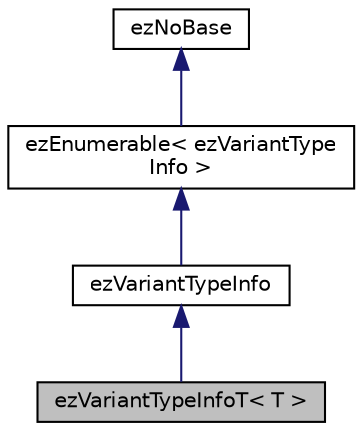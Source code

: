 digraph "ezVariantTypeInfoT&lt; T &gt;"
{
 // LATEX_PDF_SIZE
  edge [fontname="Helvetica",fontsize="10",labelfontname="Helvetica",labelfontsize="10"];
  node [fontname="Helvetica",fontsize="10",shape=record];
  Node1 [label="ezVariantTypeInfoT\< T \>",height=0.2,width=0.4,color="black", fillcolor="grey75", style="filled", fontcolor="black",tooltip="Helper template used by EZ_DEFINE_CUSTOM_VARIANT_TYPE."];
  Node2 -> Node1 [dir="back",color="midnightblue",fontsize="10",style="solid",fontname="Helvetica"];
  Node2 [label="ezVariantTypeInfo",height=0.2,width=0.4,color="black", fillcolor="white", style="filled",URL="$db/d00/classez_variant_type_info.htm",tooltip="Defines functions to allow the full feature set of ezVariant to be used."];
  Node3 -> Node2 [dir="back",color="midnightblue",fontsize="10",style="solid",fontname="Helvetica"];
  Node3 [label="ezEnumerable\< ezVariantType\lInfo \>",height=0.2,width=0.4,color="black", fillcolor="white", style="filled",URL="$d5/d0b/classez_enumerable.htm",tooltip=" "];
  Node4 -> Node3 [dir="back",color="midnightblue",fontsize="10",style="solid",fontname="Helvetica"];
  Node4 [label="ezNoBase",height=0.2,width=0.4,color="black", fillcolor="white", style="filled",URL="$d4/d02/classez_no_base.htm",tooltip="Dummy type to pass to templates and macros that expect a base type for a class that has no base."];
}
